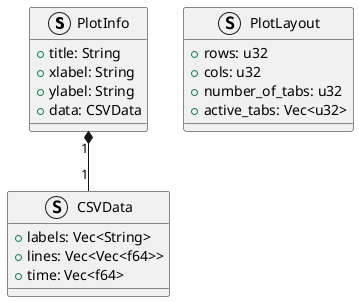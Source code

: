 @startuml plot

struct PlotInfo {
    + title: String
    + xlabel: String
    + ylabel: String
    + data: CSVData
}

struct PlotLayout {
    + rows: u32
    + cols: u32
    + number_of_tabs: u32
    + active_tabs: Vec<u32>
}

struct CSVData {
    + labels: Vec<String>
    + lines: Vec<Vec<f64>>
    + time: Vec<f64>
}

PlotInfo "1" *-- "1" CSVData

@enduml